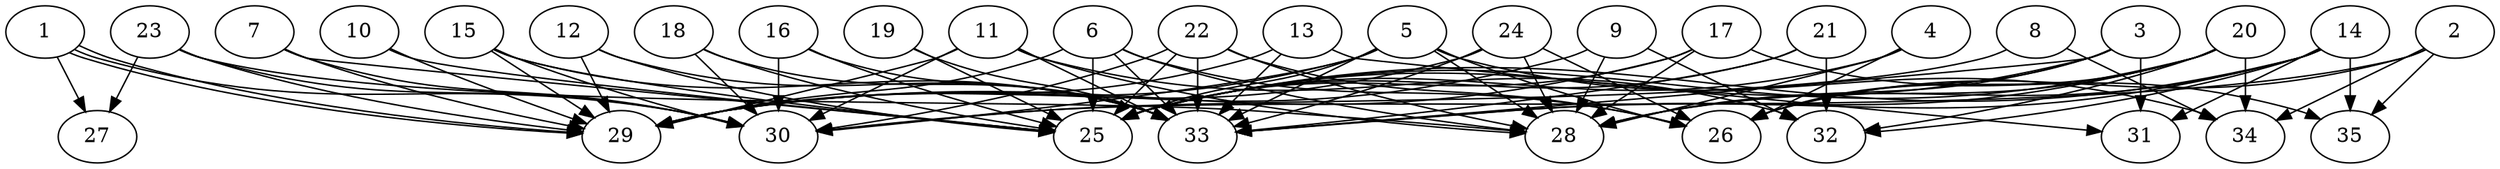 // DAG (tier=3-complex, mode=data, n=35, ccr=0.540, fat=0.807, density=0.645, regular=0.355, jump=0.307, mindata=4194304, maxdata=33554432)
// DAG automatically generated by daggen at Sun Aug 24 16:33:35 2025
// /home/ermia/Project/Environments/daggen/bin/daggen --dot --ccr 0.540 --fat 0.807 --regular 0.355 --density 0.645 --jump 0.307 --mindata 4194304 --maxdata 33554432 -n 35 
digraph G {
  1 [size="138778141042445123584", alpha="0.10", expect_size="69389070521222561792"]
  1 -> 27 [size ="214439127154688"]
  1 -> 29 [size ="214439127154688"]
  1 -> 29 [size ="214439127154688"]
  1 -> 30 [size ="214439127154688"]
  2 [size="32457558487113477914624", alpha="0.04", expect_size="16228779243556738957312"]
  2 -> 26 [size ="8140177704747008"]
  2 -> 30 [size ="8140177704747008"]
  2 -> 34 [size ="8140177704747008"]
  2 -> 35 [size ="8140177704747008"]
  3 [size="519396917699503872", alpha="0.11", expect_size="259698458849751936"]
  3 -> 25 [size ="809263140175872"]
  3 -> 26 [size ="809263140175872"]
  3 -> 28 [size ="809263140175872"]
  3 -> 31 [size ="809263140175872"]
  3 -> 33 [size ="809263140175872"]
  4 [size="2402679140548507648", alpha="0.18", expect_size="1201339570274253824"]
  4 -> 25 [size ="979897325453312"]
  4 -> 26 [size ="979897325453312"]
  4 -> 28 [size ="979897325453312"]
  5 [size="694459483127029956608", alpha="0.07", expect_size="347229741563514978304"]
  5 -> 25 [size ="627366409797632"]
  5 -> 26 [size ="627366409797632"]
  5 -> 28 [size ="627366409797632"]
  5 -> 29 [size ="627366409797632"]
  5 -> 30 [size ="627366409797632"]
  5 -> 33 [size ="627366409797632"]
  5 -> 34 [size ="627366409797632"]
  6 [size="1407946870030771", alpha="0.11", expect_size="703973435015385"]
  6 -> 25 [size ="146709405499392"]
  6 -> 26 [size ="146709405499392"]
  6 -> 28 [size ="146709405499392"]
  6 -> 29 [size ="146709405499392"]
  6 -> 33 [size ="146709405499392"]
  7 [size="2495938027295072768", alpha="0.14", expect_size="1247969013647536384"]
  7 -> 25 [size ="1341729403830272"]
  7 -> 29 [size ="1341729403830272"]
  7 -> 30 [size ="1341729403830272"]
  8 [size="3325862813227592712192", alpha="0.08", expect_size="1662931406613796356096"]
  8 -> 30 [size ="1782486329720832"]
  8 -> 34 [size ="1782486329720832"]
  9 [size="1076800112627107328", alpha="0.02", expect_size="538400056313553664"]
  9 -> 28 [size ="603797374107648"]
  9 -> 29 [size ="603797374107648"]
  9 -> 32 [size ="603797374107648"]
  10 [size="9203910353183492096", alpha="0.18", expect_size="4601955176591746048"]
  10 -> 25 [size ="4619607172186112"]
  10 -> 29 [size ="4619607172186112"]
  11 [size="14418915670709885730816", alpha="0.18", expect_size="7209457835354942865408"]
  11 -> 28 [size ="4739272947007488"]
  11 -> 29 [size ="4739272947007488"]
  11 -> 30 [size ="4739272947007488"]
  11 -> 32 [size ="4739272947007488"]
  11 -> 33 [size ="4739272947007488"]
  12 [size="4553218356815639609344", alpha="0.12", expect_size="2276609178407819804672"]
  12 -> 25 [size ="2197702855098368"]
  12 -> 29 [size ="2197702855098368"]
  12 -> 33 [size ="2197702855098368"]
  13 [size="531611079260497772544", alpha="0.03", expect_size="265805539630248886272"]
  13 -> 29 [size ="524991980371968"]
  13 -> 31 [size ="524991980371968"]
  13 -> 33 [size ="524991980371968"]
  14 [size="710724462843350528", alpha="0.09", expect_size="355362231421675264"]
  14 -> 25 [size ="677364962951168"]
  14 -> 28 [size ="677364962951168"]
  14 -> 31 [size ="677364962951168"]
  14 -> 32 [size ="677364962951168"]
  14 -> 33 [size ="677364962951168"]
  14 -> 35 [size ="677364962951168"]
  15 [size="22749634992428615204864", alpha="0.04", expect_size="11374817496214307602432"]
  15 -> 25 [size ="6423024949526528"]
  15 -> 29 [size ="6423024949526528"]
  15 -> 30 [size ="6423024949526528"]
  15 -> 33 [size ="6423024949526528"]
  16 [size="1372627917136801280", alpha="0.06", expect_size="686313958568400640"]
  16 -> 25 [size ="591336600240128"]
  16 -> 30 [size ="591336600240128"]
  16 -> 33 [size ="591336600240128"]
  17 [size="2269791549481965060096", alpha="0.20", expect_size="1134895774740982530048"]
  17 -> 25 [size ="1381700676354048"]
  17 -> 28 [size ="1381700676354048"]
  17 -> 29 [size ="1381700676354048"]
  17 -> 35 [size ="1381700676354048"]
  18 [size="13439764611318136", alpha="0.15", expect_size="6719882305659068"]
  18 -> 25 [size ="291908467294208"]
  18 -> 30 [size ="291908467294208"]
  18 -> 33 [size ="291908467294208"]
  19 [size="1587438858089275648", alpha="0.15", expect_size="793719429044637824"]
  19 -> 25 [size ="1403316441448448"]
  19 -> 33 [size ="1403316441448448"]
  20 [size="1719781092275377920", alpha="0.07", expect_size="859890546137688960"]
  20 -> 25 [size ="1010781369925632"]
  20 -> 26 [size ="1010781369925632"]
  20 -> 28 [size ="1010781369925632"]
  20 -> 32 [size ="1010781369925632"]
  20 -> 33 [size ="1010781369925632"]
  20 -> 34 [size ="1010781369925632"]
  21 [size="95871571077342688", alpha="0.16", expect_size="47935785538671344"]
  21 -> 25 [size ="4310767750873088"]
  21 -> 32 [size ="4310767750873088"]
  21 -> 33 [size ="4310767750873088"]
  22 [size="53178244922480456", alpha="0.07", expect_size="26589122461240228"]
  22 -> 25 [size ="2997128875999232"]
  22 -> 26 [size ="2997128875999232"]
  22 -> 28 [size ="2997128875999232"]
  22 -> 30 [size ="2997128875999232"]
  22 -> 33 [size ="2997128875999232"]
  23 [size="21093660921119112", alpha="0.06", expect_size="10546830460559556"]
  23 -> 27 [size ="650204495740928"]
  23 -> 28 [size ="650204495740928"]
  23 -> 29 [size ="650204495740928"]
  23 -> 30 [size ="650204495740928"]
  24 [size="519530049875735168", alpha="0.10", expect_size="259765024937867584"]
  24 -> 26 [size ="779226554826752"]
  24 -> 28 [size ="779226554826752"]
  24 -> 29 [size ="779226554826752"]
  24 -> 33 [size ="779226554826752"]
  25 [size="10108183729747787776000", alpha="0.13", expect_size="5054091864873893888000"]
  26 [size="129754780840468464", alpha="0.00", expect_size="64877390420234232"]
  27 [size="48731149939474816", alpha="0.17", expect_size="24365574969737408"]
  28 [size="9586060981407055872000", alpha="0.05", expect_size="4793030490703527936000"]
  29 [size="2185436411285689335808", alpha="0.16", expect_size="1092718205642844667904"]
  30 [size="29922750803005006675968", alpha="0.02", expect_size="14961375401502503337984"]
  31 [size="13089830718326679552", alpha="0.19", expect_size="6544915359163339776"]
  32 [size="2564934630247345664", alpha="0.08", expect_size="1282467315123672832"]
  33 [size="124554131183702638592", alpha="0.14", expect_size="62277065591851319296"]
  34 [size="1841083436549292425216", alpha="0.18", expect_size="920541718274646212608"]
  35 [size="7525258804390759759872", alpha="0.02", expect_size="3762629402195379879936"]
}